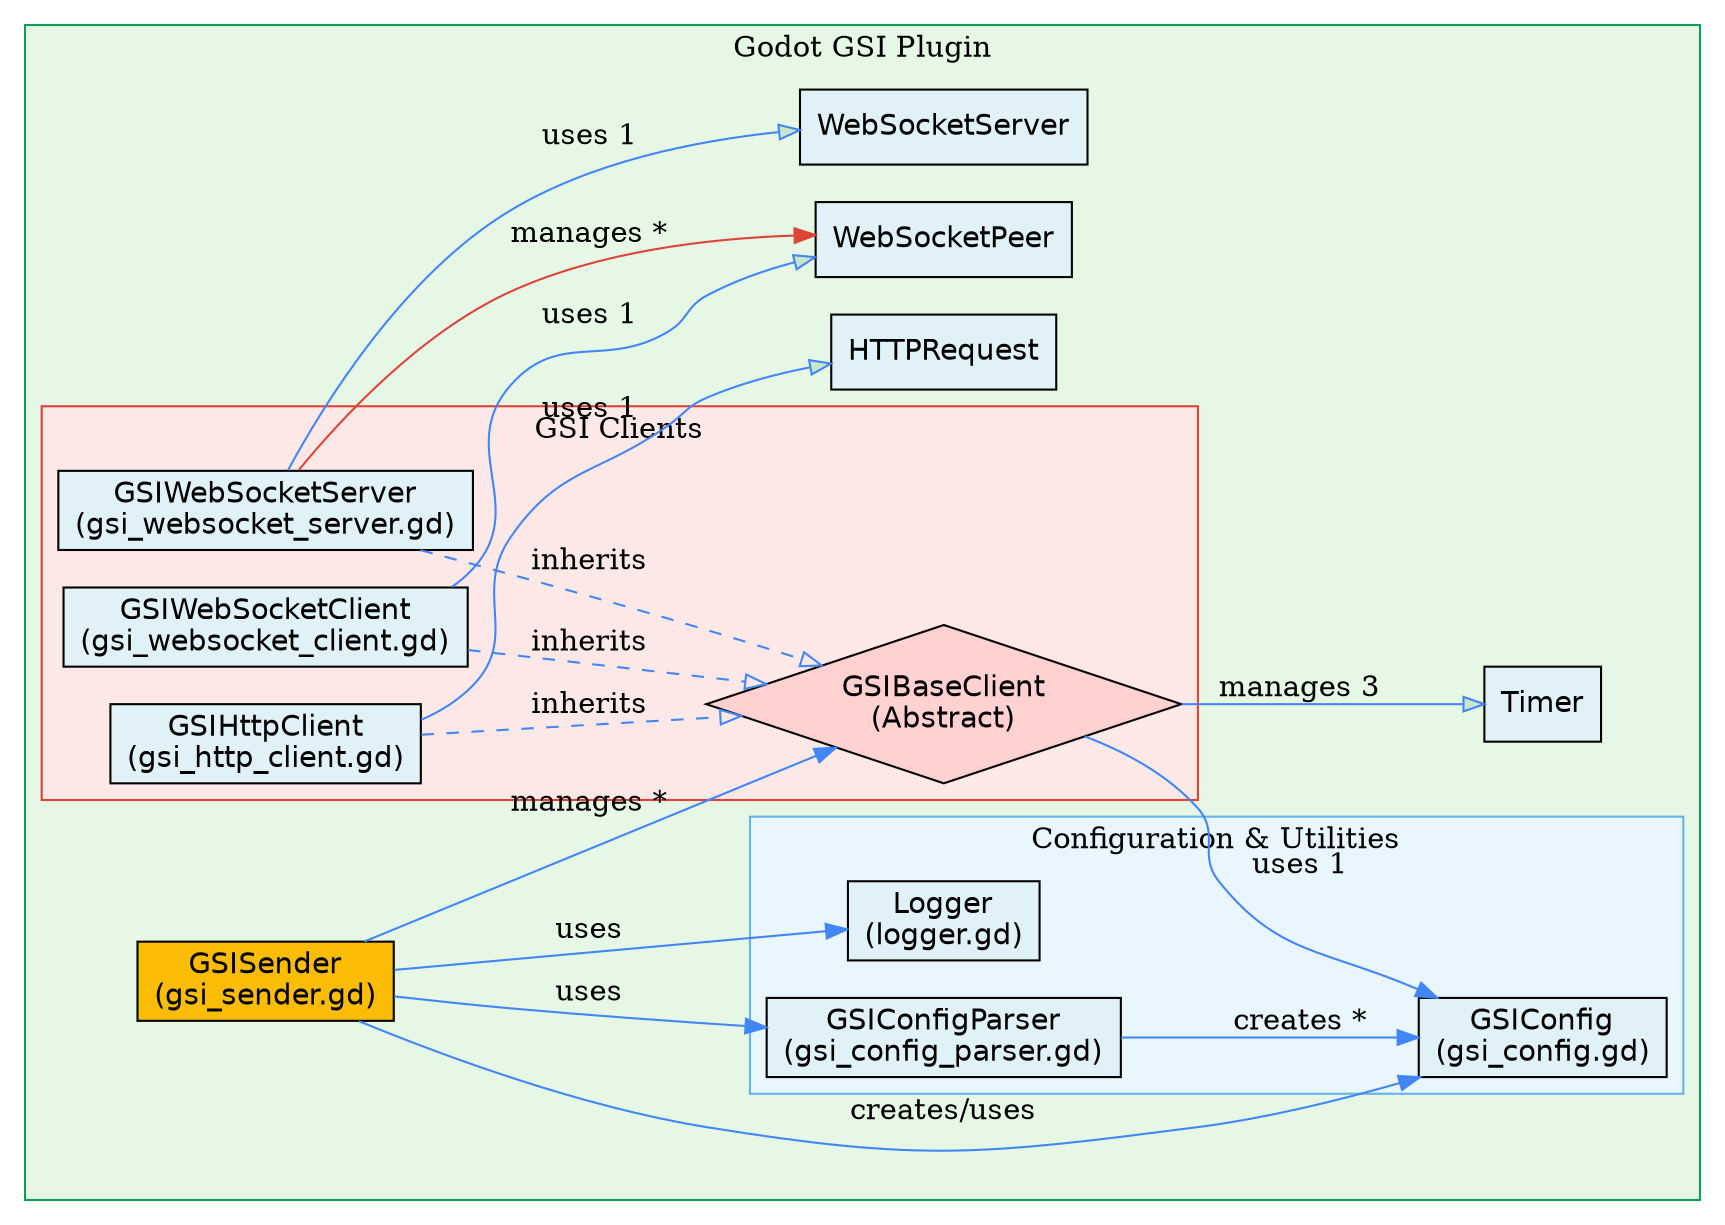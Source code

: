 digraph G {
    rankdir=LR;
    node [shape=box, style="filled", fillcolor="#E0F2F7", fontname="Helvetica"];
    edge [color="#4285F4"];

    subgraph cluster_main_plugin {
        label = "Godot GSI Plugin";
        color = "#0F9D58";
        style = "filled";
        fillcolor = "#E6F7E6";

        GSISender [label="GSISender\n(gsi_sender.gd)", shape=box, fillcolor="#FABC05"];

        subgraph cluster_clients {
            label = "GSI Clients";
            color = "#DB4437";
            style = "filled";
            fillcolor = "#FCE8E6";

            GSIBaseClient [label="GSIBaseClient\n(Abstract)", shape=diamond, fillcolor="#FFD1D1"];
            GSIHttpClient [label="GSIHttpClient\n(gsi_http_client.gd)"];
            GSIWebSocketClient [label="GSIWebSocketClient\n(gsi_websocket_client.gd)"];
            GSIWebSocketServer [label="GSIWebSocketServer\n(gsi_websocket_server.gd)"];

            GSIHttpClient -> GSIBaseClient [arrowhead=empty, style=dashed, label="inherits"];
            GSIWebSocketClient -> GSIBaseClient [arrowhead=empty, style=dashed, label="inherits"];
            GSIWebSocketServer -> GSIBaseClient [arrowhead=empty, style=dashed, label="inherits"];
        }

        subgraph cluster_config_utils {
            label = "Configuration & Utilities";
            color = "#63b3ed";
            style = "filled";
            fillcolor = "#EAF6FD";

            GSIConfig [label="GSIConfig\n(gsi_config.gd)"];
            GSIConfigParser [label="GSIConfigParser\n(gsi_config_parser.gd)"];
            Logger [label="Logger\n(logger.gd)"];
        }

        GSISender -> GSIBaseClient [label="manages *"];
        GSISender -> GSIConfigParser [label="uses"];
        GSISender -> Logger [label="uses"];
        GSISender -> GSIConfig [label="creates/uses"];

        GSIBaseClient -> GSIConfig [label="uses 1"];
        GSIBaseClient -> "Timer" [label="manages 3", shape=oval, fillcolor="#C8E6C9"];

        GSIHttpClient -> "HTTPRequest" [label="uses 1", shape=oval, fillcolor="#C8E6C9"];
        GSIWebSocketClient -> "WebSocketPeer" [label="uses 1", shape=oval, fillcolor="#C8E6C9"];
        GSIWebSocketServer -> "WebSocketServer" [label="uses 1", shape=oval, fillcolor="#C8E6C9"];
        GSIWebSocketServer -> "WebSocketPeer" [label="manages *", color="#DB4437"];

        GSIConfigParser -> GSIConfig [label="creates *"];
    }
}



